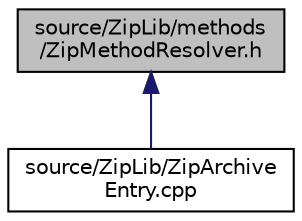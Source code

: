 digraph "source/ZipLib/methods/ZipMethodResolver.h"
{
 // LATEX_PDF_SIZE
  edge [fontname="Helvetica",fontsize="10",labelfontname="Helvetica",labelfontsize="10"];
  node [fontname="Helvetica",fontsize="10",shape=record];
  Node1 [label="source/ZipLib/methods\l/ZipMethodResolver.h",height=0.2,width=0.4,color="black", fillcolor="grey75", style="filled", fontcolor="black",tooltip=" "];
  Node1 -> Node2 [dir="back",color="midnightblue",fontsize="10",style="solid"];
  Node2 [label="source/ZipLib/ZipArchive\lEntry.cpp",height=0.2,width=0.4,color="black", fillcolor="white", style="filled",URL="$_zip_archive_entry_8cpp.html",tooltip=" "];
}
